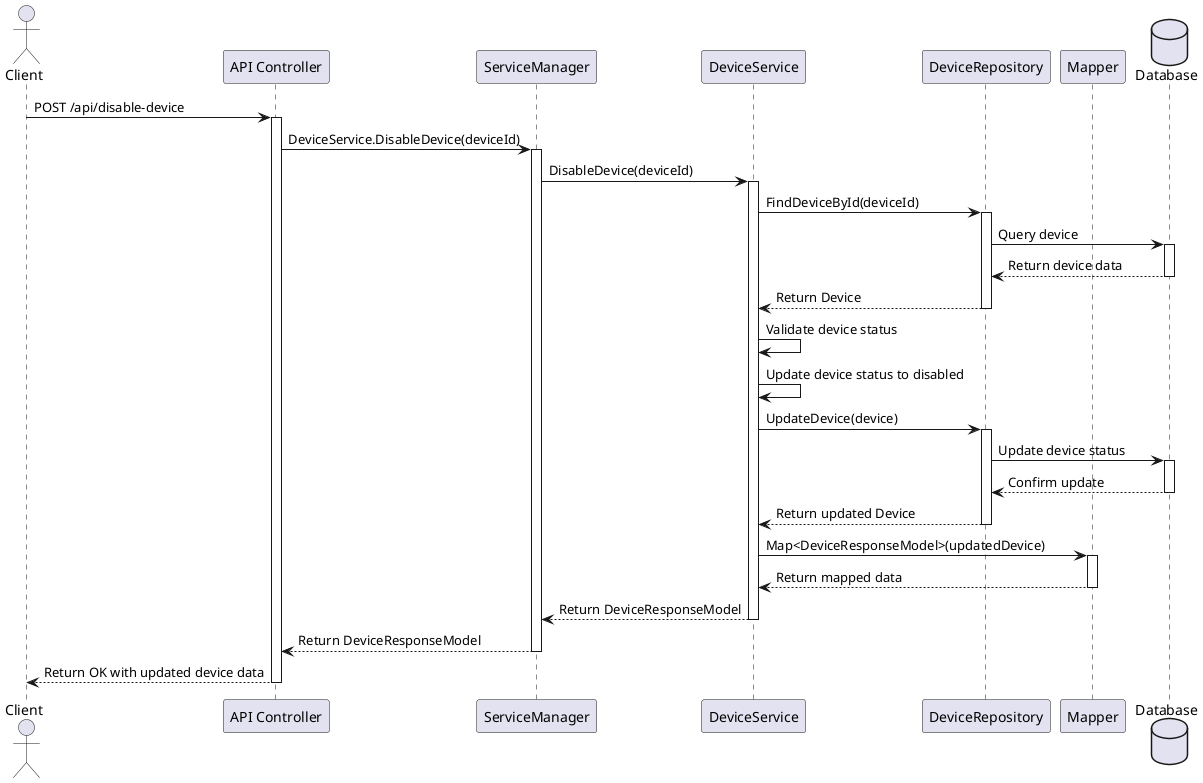 @startuml
actor Client
participant "API Controller" as Controller
participant "ServiceManager" as ServiceManager
participant "DeviceService" as DeviceService
participant "DeviceRepository" as DeviceRepository
participant "Mapper" as Mapper
database "Database" as DB

Client -> Controller : POST /api/disable-device
activate Controller

Controller -> ServiceManager : DeviceService.DisableDevice(deviceId)
activate ServiceManager

ServiceManager -> DeviceService : DisableDevice(deviceId)
activate DeviceService

DeviceService -> DeviceRepository : FindDeviceById(deviceId)
activate DeviceRepository

DeviceRepository -> DB : Query device
activate DB
DB --> DeviceRepository : Return device data
deactivate DB

DeviceRepository --> DeviceService : Return Device
deactivate DeviceRepository

DeviceService -> DeviceService : Validate device status
DeviceService -> DeviceService : Update device status to disabled

DeviceService -> DeviceRepository : UpdateDevice(device)
activate DeviceRepository
DeviceRepository -> DB : Update device status
activate DB
DB --> DeviceRepository : Confirm update
deactivate DB
DeviceRepository --> DeviceService : Return updated Device
deactivate DeviceRepository

DeviceService -> Mapper : Map<DeviceResponseModel>(updatedDevice)
activate Mapper
Mapper --> DeviceService : Return mapped data
deactivate Mapper

DeviceService --> ServiceManager : Return DeviceResponseModel
deactivate DeviceService

ServiceManager --> Controller : Return DeviceResponseModel
deactivate ServiceManager

Controller --> Client : Return OK with updated device data
deactivate Controller
@enduml
